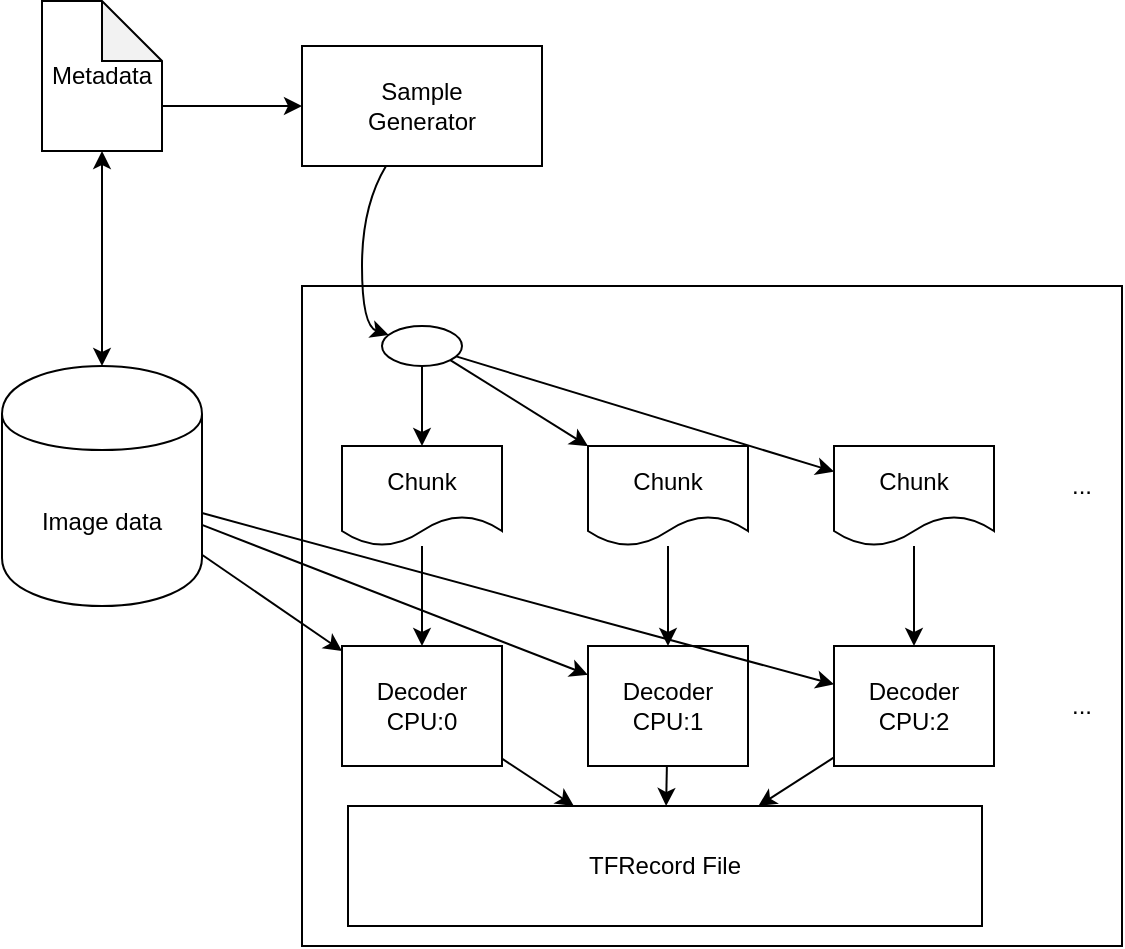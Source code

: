 <mxfile version="10.6.5" type="device"><diagram id="kca_SLCSmemDuvn9ng3i" name="Page-1"><mxGraphModel dx="1394" dy="715" grid="1" gridSize="10" guides="1" tooltips="1" connect="1" arrows="1" fold="1" page="1" pageScale="1" pageWidth="827" pageHeight="1169" math="0" shadow="0"><root><mxCell id="0"/><mxCell id="1" parent="0"/><mxCell id="I1DqUKp2Fk2JjobaAOVG-1" value="Image data" style="shape=cylinder;whiteSpace=wrap;html=1;boundedLbl=1;backgroundOutline=1;" vertex="1" parent="1"><mxGeometry x="40" y="230" width="100" height="120" as="geometry"/></mxCell><mxCell id="I1DqUKp2Fk2JjobaAOVG-3" value="" style="endArrow=classic;startArrow=classic;html=1;" edge="1" parent="1" source="I1DqUKp2Fk2JjobaAOVG-1" target="I1DqUKp2Fk2JjobaAOVG-10"><mxGeometry width="50" height="50" relative="1" as="geometry"><mxPoint x="40" y="420" as="sourcePoint"/><mxPoint x="90" y="150" as="targetPoint"/></mxGeometry></mxCell><mxCell id="I1DqUKp2Fk2JjobaAOVG-4" value="Sample &lt;br&gt;Generator" style="rounded=0;whiteSpace=wrap;html=1;" vertex="1" parent="1"><mxGeometry x="190" y="70" width="120" height="60" as="geometry"/></mxCell><mxCell id="I1DqUKp2Fk2JjobaAOVG-5" value="" style="endArrow=classic;html=1;exitX=0;exitY=0;exitDx=60;exitDy=52.5;exitPerimeter=0;" edge="1" parent="1" source="I1DqUKp2Fk2JjobaAOVG-10" target="I1DqUKp2Fk2JjobaAOVG-4"><mxGeometry width="50" height="50" relative="1" as="geometry"><mxPoint x="140" y="115" as="sourcePoint"/><mxPoint x="310" y="270" as="targetPoint"/></mxGeometry></mxCell><mxCell id="I1DqUKp2Fk2JjobaAOVG-6" value="" style="rounded=0;whiteSpace=wrap;html=1;" vertex="1" parent="1"><mxGeometry x="190" y="190" width="410" height="330" as="geometry"/></mxCell><mxCell id="I1DqUKp2Fk2JjobaAOVG-7" value="" style="curved=1;endArrow=classic;html=1;" edge="1" parent="1" source="I1DqUKp2Fk2JjobaAOVG-4" target="I1DqUKp2Fk2JjobaAOVG-9"><mxGeometry width="50" height="50" relative="1" as="geometry"><mxPoint x="40" y="590" as="sourcePoint"/><mxPoint x="130" y="560" as="targetPoint"/><Array as="points"><mxPoint x="220" y="150"/><mxPoint x="220" y="210"/></Array></mxGeometry></mxCell><mxCell id="I1DqUKp2Fk2JjobaAOVG-9" value="" style="ellipse;whiteSpace=wrap;html=1;" vertex="1" parent="1"><mxGeometry x="230" y="210" width="40" height="20" as="geometry"/></mxCell><mxCell id="I1DqUKp2Fk2JjobaAOVG-10" value="Metadata" style="shape=note;whiteSpace=wrap;html=1;backgroundOutline=1;darkOpacity=0.05;" vertex="1" parent="1"><mxGeometry x="60" y="47.5" width="60" height="75" as="geometry"/></mxCell><mxCell id="I1DqUKp2Fk2JjobaAOVG-13" value="Chunk" style="shape=document;whiteSpace=wrap;html=1;boundedLbl=1;" vertex="1" parent="1"><mxGeometry x="210" y="270" width="80" height="50" as="geometry"/></mxCell><mxCell id="I1DqUKp2Fk2JjobaAOVG-15" value="Chunk" style="shape=document;whiteSpace=wrap;html=1;boundedLbl=1;" vertex="1" parent="1"><mxGeometry x="456" y="270" width="80" height="50" as="geometry"/></mxCell><mxCell id="I1DqUKp2Fk2JjobaAOVG-16" value="Chunk" style="shape=document;whiteSpace=wrap;html=1;boundedLbl=1;" vertex="1" parent="1"><mxGeometry x="333" y="270" width="80" height="50" as="geometry"/></mxCell><mxCell id="I1DqUKp2Fk2JjobaAOVG-20" value="" style="endArrow=classic;html=1;" edge="1" parent="1" source="I1DqUKp2Fk2JjobaAOVG-9" target="I1DqUKp2Fk2JjobaAOVG-13"><mxGeometry width="50" height="50" relative="1" as="geometry"><mxPoint x="40" y="590" as="sourcePoint"/><mxPoint x="90" y="540" as="targetPoint"/></mxGeometry></mxCell><mxCell id="I1DqUKp2Fk2JjobaAOVG-21" value="" style="endArrow=classic;html=1;exitX=1;exitY=1;exitDx=0;exitDy=0;" edge="1" parent="1" source="I1DqUKp2Fk2JjobaAOVG-9" target="I1DqUKp2Fk2JjobaAOVG-16"><mxGeometry width="50" height="50" relative="1" as="geometry"><mxPoint x="250" y="227" as="sourcePoint"/><mxPoint x="140" y="490" as="targetPoint"/></mxGeometry></mxCell><mxCell id="I1DqUKp2Fk2JjobaAOVG-22" value="" style="endArrow=classic;html=1;" edge="1" parent="1" source="I1DqUKp2Fk2JjobaAOVG-9" target="I1DqUKp2Fk2JjobaAOVG-15"><mxGeometry width="50" height="50" relative="1" as="geometry"><mxPoint x="170" y="620" as="sourcePoint"/><mxPoint x="220" y="570" as="targetPoint"/></mxGeometry></mxCell><mxCell id="I1DqUKp2Fk2JjobaAOVG-23" value="Decoder&lt;br&gt;CPU:0&lt;br&gt;" style="rounded=0;whiteSpace=wrap;html=1;" vertex="1" parent="1"><mxGeometry x="210" y="370" width="80" height="60" as="geometry"/></mxCell><mxCell id="I1DqUKp2Fk2JjobaAOVG-24" value="Decoder&lt;br&gt;CPU:1&lt;br&gt;" style="rounded=0;whiteSpace=wrap;html=1;" vertex="1" parent="1"><mxGeometry x="333" y="370" width="80" height="60" as="geometry"/></mxCell><mxCell id="I1DqUKp2Fk2JjobaAOVG-25" value="Decoder&lt;br&gt;CPU:2&lt;br&gt;" style="rounded=0;whiteSpace=wrap;html=1;" vertex="1" parent="1"><mxGeometry x="456" y="370" width="80" height="60" as="geometry"/></mxCell><mxCell id="I1DqUKp2Fk2JjobaAOVG-26" value="..." style="text;html=1;strokeColor=none;fillColor=none;align=center;verticalAlign=middle;whiteSpace=wrap;rounded=0;" vertex="1" parent="1"><mxGeometry x="560" y="280" width="40" height="20" as="geometry"/></mxCell><mxCell id="I1DqUKp2Fk2JjobaAOVG-27" value="..." style="text;html=1;strokeColor=none;fillColor=none;align=center;verticalAlign=middle;whiteSpace=wrap;rounded=0;" vertex="1" parent="1"><mxGeometry x="560" y="390" width="40" height="20" as="geometry"/></mxCell><mxCell id="I1DqUKp2Fk2JjobaAOVG-28" value="" style="endArrow=classic;html=1;" edge="1" parent="1" source="I1DqUKp2Fk2JjobaAOVG-13" target="I1DqUKp2Fk2JjobaAOVG-23"><mxGeometry width="50" height="50" relative="1" as="geometry"><mxPoint x="220" y="350" as="sourcePoint"/><mxPoint x="270" y="300" as="targetPoint"/></mxGeometry></mxCell><mxCell id="I1DqUKp2Fk2JjobaAOVG-29" value="" style="endArrow=classic;html=1;" edge="1" parent="1" source="I1DqUKp2Fk2JjobaAOVG-15" target="I1DqUKp2Fk2JjobaAOVG-25"><mxGeometry width="50" height="50" relative="1" as="geometry"><mxPoint x="496" y="320" as="sourcePoint"/><mxPoint x="496" y="370" as="targetPoint"/></mxGeometry></mxCell><mxCell id="I1DqUKp2Fk2JjobaAOVG-30" value="" style="endArrow=classic;html=1;" edge="1" parent="1" source="I1DqUKp2Fk2JjobaAOVG-16" target="I1DqUKp2Fk2JjobaAOVG-24"><mxGeometry width="50" height="50" relative="1" as="geometry"><mxPoint x="373" y="320" as="sourcePoint"/><mxPoint x="373" y="370" as="targetPoint"/></mxGeometry></mxCell><mxCell id="I1DqUKp2Fk2JjobaAOVG-33" value="TFRecord File" style="rounded=0;whiteSpace=wrap;html=1;" vertex="1" parent="1"><mxGeometry x="213" y="450" width="317" height="60" as="geometry"/></mxCell><mxCell id="I1DqUKp2Fk2JjobaAOVG-35" value="" style="endArrow=classic;html=1;" edge="1" parent="1" source="I1DqUKp2Fk2JjobaAOVG-1" target="I1DqUKp2Fk2JjobaAOVG-23"><mxGeometry width="50" height="50" relative="1" as="geometry"><mxPoint x="40" y="590" as="sourcePoint"/><mxPoint x="90" y="540" as="targetPoint"/></mxGeometry></mxCell><mxCell id="I1DqUKp2Fk2JjobaAOVG-36" value="" style="endArrow=classic;html=1;" edge="1" parent="1" source="I1DqUKp2Fk2JjobaAOVG-1" target="I1DqUKp2Fk2JjobaAOVG-24"><mxGeometry width="50" height="50" relative="1" as="geometry"><mxPoint x="70" y="490" as="sourcePoint"/><mxPoint x="120" y="440" as="targetPoint"/></mxGeometry></mxCell><mxCell id="I1DqUKp2Fk2JjobaAOVG-37" value="" style="endArrow=classic;html=1;" edge="1" parent="1" source="I1DqUKp2Fk2JjobaAOVG-1" target="I1DqUKp2Fk2JjobaAOVG-25"><mxGeometry width="50" height="50" relative="1" as="geometry"><mxPoint x="60" y="500" as="sourcePoint"/><mxPoint x="110" y="450" as="targetPoint"/></mxGeometry></mxCell><mxCell id="I1DqUKp2Fk2JjobaAOVG-38" value="" style="endArrow=classic;html=1;" edge="1" parent="1" source="I1DqUKp2Fk2JjobaAOVG-23" target="I1DqUKp2Fk2JjobaAOVG-33"><mxGeometry width="50" height="50" relative="1" as="geometry"><mxPoint x="40" y="590" as="sourcePoint"/><mxPoint x="90" y="540" as="targetPoint"/></mxGeometry></mxCell><mxCell id="I1DqUKp2Fk2JjobaAOVG-39" value="" style="endArrow=classic;html=1;" edge="1" parent="1" source="I1DqUKp2Fk2JjobaAOVG-24" target="I1DqUKp2Fk2JjobaAOVG-33"><mxGeometry width="50" height="50" relative="1" as="geometry"><mxPoint x="100" y="520" as="sourcePoint"/><mxPoint x="150" y="470" as="targetPoint"/></mxGeometry></mxCell><mxCell id="I1DqUKp2Fk2JjobaAOVG-40" value="" style="endArrow=classic;html=1;" edge="1" parent="1" source="I1DqUKp2Fk2JjobaAOVG-25" target="I1DqUKp2Fk2JjobaAOVG-33"><mxGeometry width="50" height="50" relative="1" as="geometry"><mxPoint x="40" y="590" as="sourcePoint"/><mxPoint x="90" y="540" as="targetPoint"/></mxGeometry></mxCell></root></mxGraphModel></diagram></mxfile>